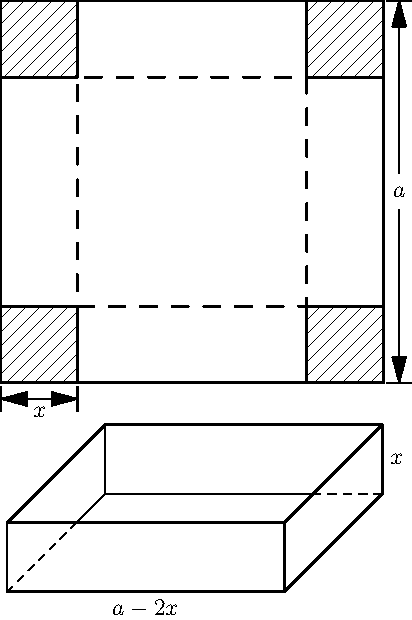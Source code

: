 //size(200);
import geometry;
import patterns;
picture pic;
size(pic,200);
add("hatch",hatch(5));
draw(pic,unitsquare,linewidth(1));
real c=0.2;
filldraw(pic,(0,0)--(c,0)--(c,c)--(0,c)--cycle,fillpen=pattern("hatch"),drawpen=linewidth(1));
filldraw(pic,(1-c,0)--(1,0)--(1,c)--(1-c,c)--cycle,fillpen=pattern("hatch"),drawpen=linewidth(1));
filldraw(pic,(1-c,1-c)--(1,1-c)--(1,1)--(1-c,1)--cycle,fillpen=pattern("hatch"),drawpen=linewidth(1));

filldraw(pic,(0,1-c)--(c,1-c)--(c,1)--(0,1)--cycle,fillpen=pattern("hatch"),drawpen=linewidth(1));

draw(pic,(c,c)--(1-c,c)--(1-c,1-c)--(c,1-c)--cycle,dashed+1);
distance(pic,Label("$a$",UnFill(5)),(1,0),(1,1),arrow=Arrows(),rotated=false,offset=8,p=linewidth(0.8));
distance(pic,Label("$x$",align=S),(0,0),(c,0),arrow=Arrows(),offset=8,p=linewidth(0.8));
add(pic.fit(),(0,0),N);

picture fig;
size(fig,200);
pair A=(0,0);
pair B=(1-c,0);
pair C=(1-c,c);
pair D=(0,c);
real l=(1-c)*Cos(45);
transform T=shift(0.5(1-c)*Cos(45)*(1,1));
pair A1=T*A;
pair B1=T*B;
pair C1=T*C;
pair D1=T*D;

pair P=intersectionpoint(line(A,A1),line(C,D));
pair Q=intersectionpoint(line(C,C1),line(A1,B1));
draw(fig,A--B--C--D--cycle^^D--D1^^C--C1^^B--B1^^C1--D1,linewidth(1));
draw(fig,A1--D1^^A1--Q^^P--A1);
draw(fig,P--A^^Q--B1,dashed);
draw(fig,Label("$x$",align=E),B1--C1,linewidth(1));
draw(fig,Label("$a-2x$",align=S),A--B,linewidth(1));
add(fig.fit(),(0,0),S);
